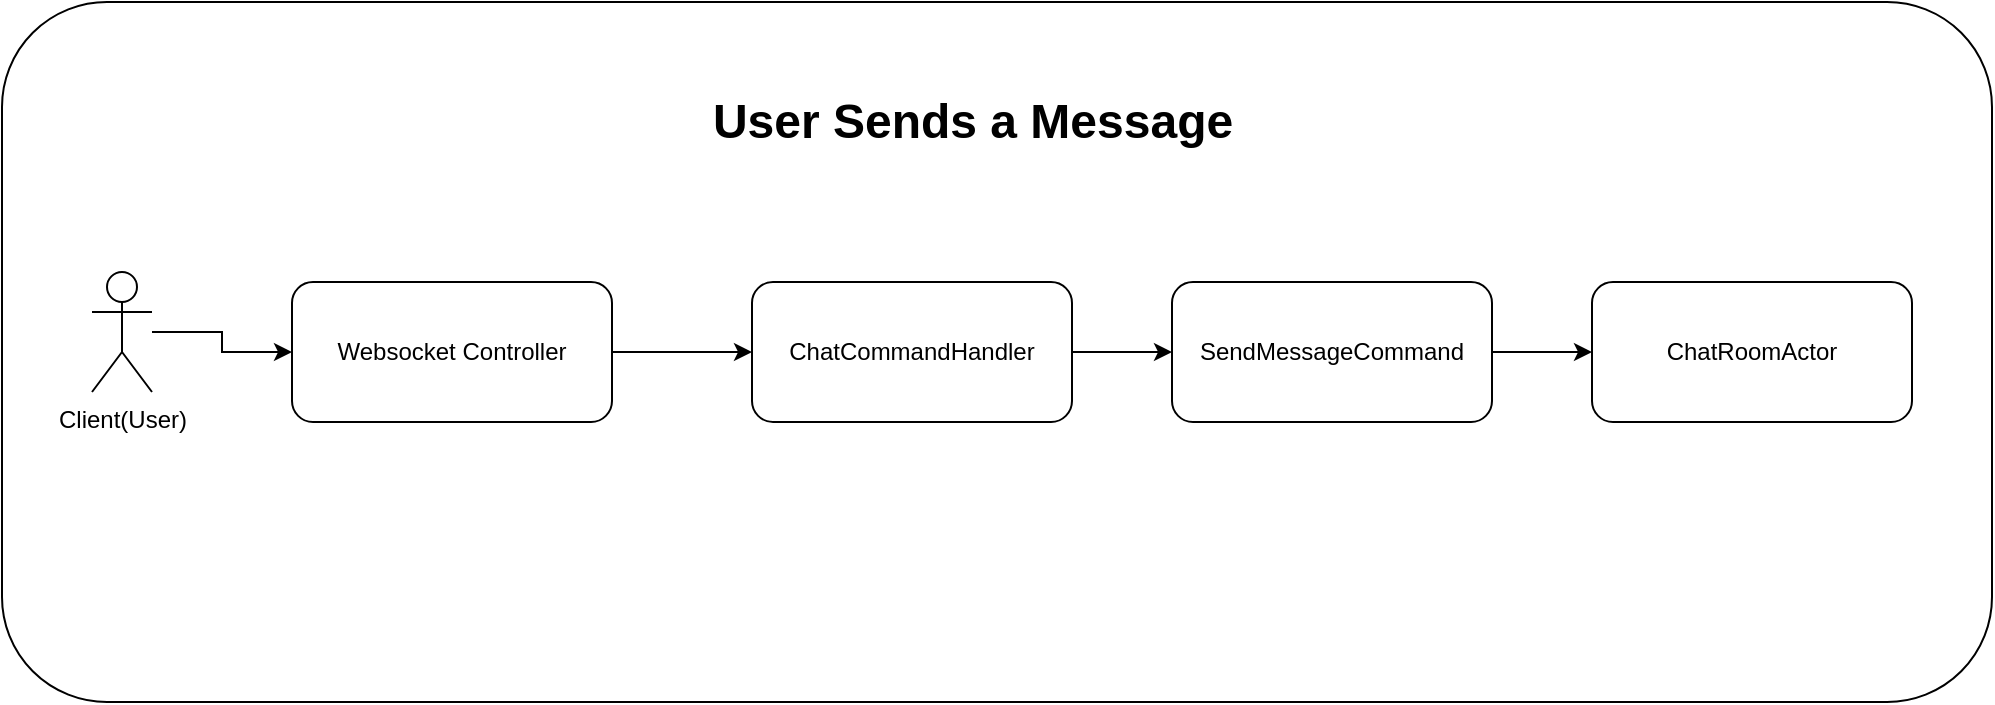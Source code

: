 <mxfile version="24.8.0">
  <diagram name="Page-1" id="BQkFQnIl89M9SugGBp6n">
    <mxGraphModel dx="1593" dy="966" grid="1" gridSize="10" guides="1" tooltips="1" connect="1" arrows="1" fold="1" page="1" pageScale="1" pageWidth="850" pageHeight="1100" math="0" shadow="0">
      <root>
        <mxCell id="0" />
        <mxCell id="1" parent="0" />
        <mxCell id="HDtp9w7ZAtMnRDxFhko9-32" value="" style="rounded=1;whiteSpace=wrap;html=1;" vertex="1" parent="1">
          <mxGeometry x="25" y="110" width="995" height="350" as="geometry" />
        </mxCell>
        <mxCell id="HDtp9w7ZAtMnRDxFhko9-26" style="edgeStyle=orthogonalEdgeStyle;rounded=0;orthogonalLoop=1;jettySize=auto;html=1;" edge="1" parent="1" source="HDtp9w7ZAtMnRDxFhko9-19" target="HDtp9w7ZAtMnRDxFhko9-21">
          <mxGeometry relative="1" as="geometry" />
        </mxCell>
        <mxCell id="HDtp9w7ZAtMnRDxFhko9-19" value="Client(User)" style="shape=umlActor;verticalLabelPosition=bottom;verticalAlign=top;html=1;outlineConnect=0;" vertex="1" parent="1">
          <mxGeometry x="70" y="245" width="30" height="60" as="geometry" />
        </mxCell>
        <mxCell id="HDtp9w7ZAtMnRDxFhko9-25" style="edgeStyle=orthogonalEdgeStyle;rounded=0;orthogonalLoop=1;jettySize=auto;html=1;entryX=0;entryY=0.5;entryDx=0;entryDy=0;" edge="1" parent="1" source="HDtp9w7ZAtMnRDxFhko9-21" target="HDtp9w7ZAtMnRDxFhko9-22">
          <mxGeometry relative="1" as="geometry" />
        </mxCell>
        <mxCell id="HDtp9w7ZAtMnRDxFhko9-21" value="Websocket Controller" style="rounded=1;whiteSpace=wrap;html=1;" vertex="1" parent="1">
          <mxGeometry x="170" y="250" width="160" height="70" as="geometry" />
        </mxCell>
        <mxCell id="HDtp9w7ZAtMnRDxFhko9-27" style="edgeStyle=orthogonalEdgeStyle;rounded=0;orthogonalLoop=1;jettySize=auto;html=1;entryX=0;entryY=0.5;entryDx=0;entryDy=0;" edge="1" parent="1" source="HDtp9w7ZAtMnRDxFhko9-22" target="HDtp9w7ZAtMnRDxFhko9-23">
          <mxGeometry relative="1" as="geometry" />
        </mxCell>
        <mxCell id="HDtp9w7ZAtMnRDxFhko9-22" value="ChatCommandHandler" style="rounded=1;whiteSpace=wrap;html=1;" vertex="1" parent="1">
          <mxGeometry x="400" y="250" width="160" height="70" as="geometry" />
        </mxCell>
        <mxCell id="HDtp9w7ZAtMnRDxFhko9-28" style="edgeStyle=orthogonalEdgeStyle;rounded=0;orthogonalLoop=1;jettySize=auto;html=1;entryX=0;entryY=0.5;entryDx=0;entryDy=0;" edge="1" parent="1" source="HDtp9w7ZAtMnRDxFhko9-23" target="HDtp9w7ZAtMnRDxFhko9-24">
          <mxGeometry relative="1" as="geometry" />
        </mxCell>
        <mxCell id="HDtp9w7ZAtMnRDxFhko9-23" value="SendMessageCommand" style="rounded=1;whiteSpace=wrap;html=1;" vertex="1" parent="1">
          <mxGeometry x="610" y="250" width="160" height="70" as="geometry" />
        </mxCell>
        <mxCell id="HDtp9w7ZAtMnRDxFhko9-24" value="ChatRoomActor" style="rounded=1;whiteSpace=wrap;html=1;" vertex="1" parent="1">
          <mxGeometry x="820" y="250" width="160" height="70" as="geometry" />
        </mxCell>
        <mxCell id="HDtp9w7ZAtMnRDxFhko9-30" value="User Sends a Message" style="text;strokeColor=none;fillColor=none;html=1;fontSize=24;fontStyle=1;verticalAlign=middle;align=center;" vertex="1" parent="1">
          <mxGeometry x="460" y="150" width="100" height="40" as="geometry" />
        </mxCell>
      </root>
    </mxGraphModel>
  </diagram>
</mxfile>
